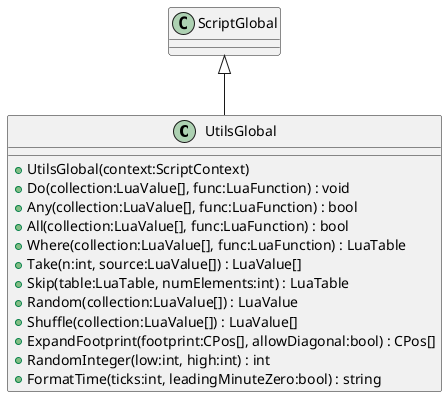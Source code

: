 @startuml
class UtilsGlobal {
    + UtilsGlobal(context:ScriptContext)
    + Do(collection:LuaValue[], func:LuaFunction) : void
    + Any(collection:LuaValue[], func:LuaFunction) : bool
    + All(collection:LuaValue[], func:LuaFunction) : bool
    + Where(collection:LuaValue[], func:LuaFunction) : LuaTable
    + Take(n:int, source:LuaValue[]) : LuaValue[]
    + Skip(table:LuaTable, numElements:int) : LuaTable
    + Random(collection:LuaValue[]) : LuaValue
    + Shuffle(collection:LuaValue[]) : LuaValue[]
    + ExpandFootprint(footprint:CPos[], allowDiagonal:bool) : CPos[]
    + RandomInteger(low:int, high:int) : int
    + FormatTime(ticks:int, leadingMinuteZero:bool) : string
}
ScriptGlobal <|-- UtilsGlobal
@enduml
